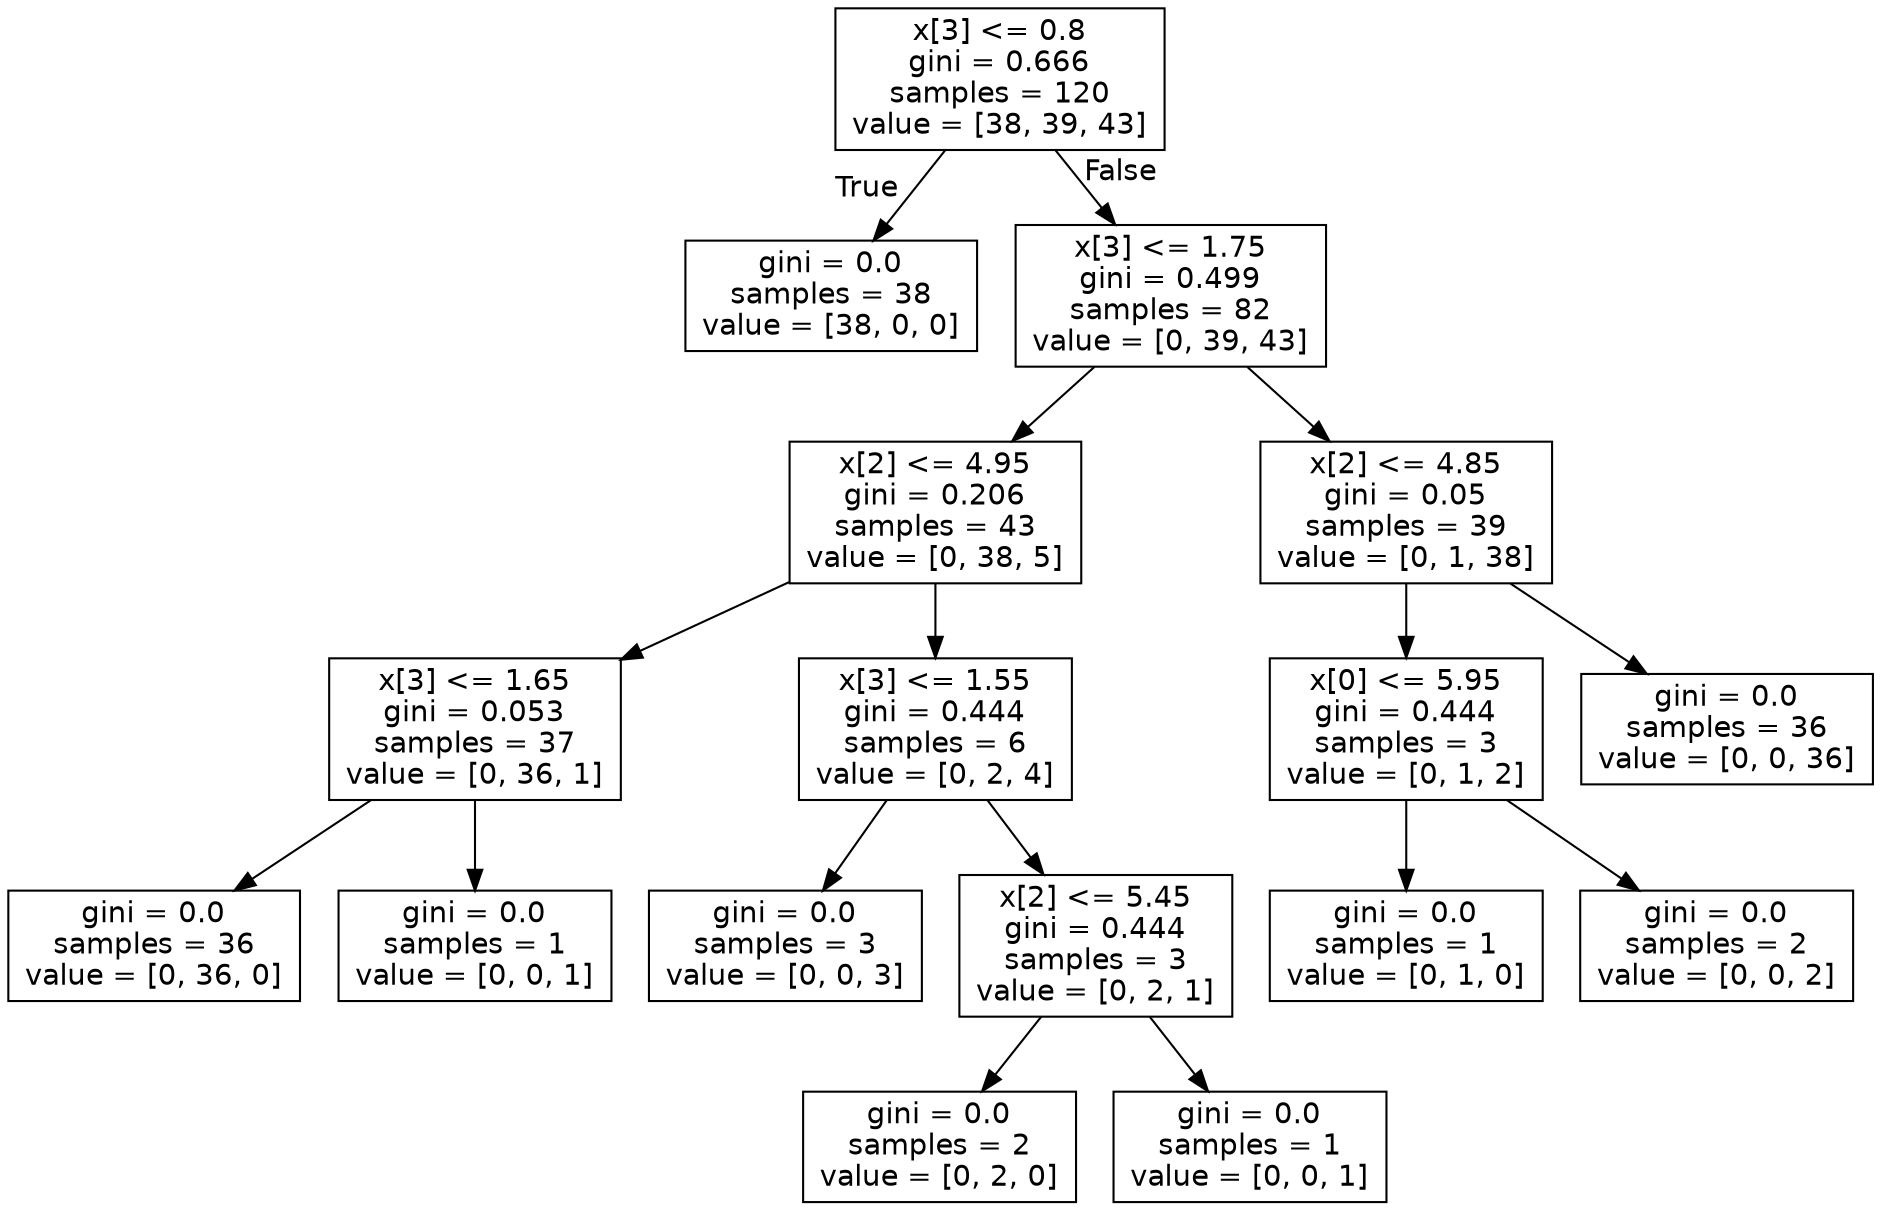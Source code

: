 digraph Tree {
node [shape=box, fontname="helvetica"] ;
edge [fontname="helvetica"] ;
0 [label="x[3] <= 0.8\ngini = 0.666\nsamples = 120\nvalue = [38, 39, 43]"] ;
1 [label="gini = 0.0\nsamples = 38\nvalue = [38, 0, 0]"] ;
0 -> 1 [labeldistance=2.5, labelangle=45, headlabel="True"] ;
2 [label="x[3] <= 1.75\ngini = 0.499\nsamples = 82\nvalue = [0, 39, 43]"] ;
0 -> 2 [labeldistance=2.5, labelangle=-45, headlabel="False"] ;
3 [label="x[2] <= 4.95\ngini = 0.206\nsamples = 43\nvalue = [0, 38, 5]"] ;
2 -> 3 ;
4 [label="x[3] <= 1.65\ngini = 0.053\nsamples = 37\nvalue = [0, 36, 1]"] ;
3 -> 4 ;
5 [label="gini = 0.0\nsamples = 36\nvalue = [0, 36, 0]"] ;
4 -> 5 ;
6 [label="gini = 0.0\nsamples = 1\nvalue = [0, 0, 1]"] ;
4 -> 6 ;
7 [label="x[3] <= 1.55\ngini = 0.444\nsamples = 6\nvalue = [0, 2, 4]"] ;
3 -> 7 ;
8 [label="gini = 0.0\nsamples = 3\nvalue = [0, 0, 3]"] ;
7 -> 8 ;
9 [label="x[2] <= 5.45\ngini = 0.444\nsamples = 3\nvalue = [0, 2, 1]"] ;
7 -> 9 ;
10 [label="gini = 0.0\nsamples = 2\nvalue = [0, 2, 0]"] ;
9 -> 10 ;
11 [label="gini = 0.0\nsamples = 1\nvalue = [0, 0, 1]"] ;
9 -> 11 ;
12 [label="x[2] <= 4.85\ngini = 0.05\nsamples = 39\nvalue = [0, 1, 38]"] ;
2 -> 12 ;
13 [label="x[0] <= 5.95\ngini = 0.444\nsamples = 3\nvalue = [0, 1, 2]"] ;
12 -> 13 ;
14 [label="gini = 0.0\nsamples = 1\nvalue = [0, 1, 0]"] ;
13 -> 14 ;
15 [label="gini = 0.0\nsamples = 2\nvalue = [0, 0, 2]"] ;
13 -> 15 ;
16 [label="gini = 0.0\nsamples = 36\nvalue = [0, 0, 36]"] ;
12 -> 16 ;
}